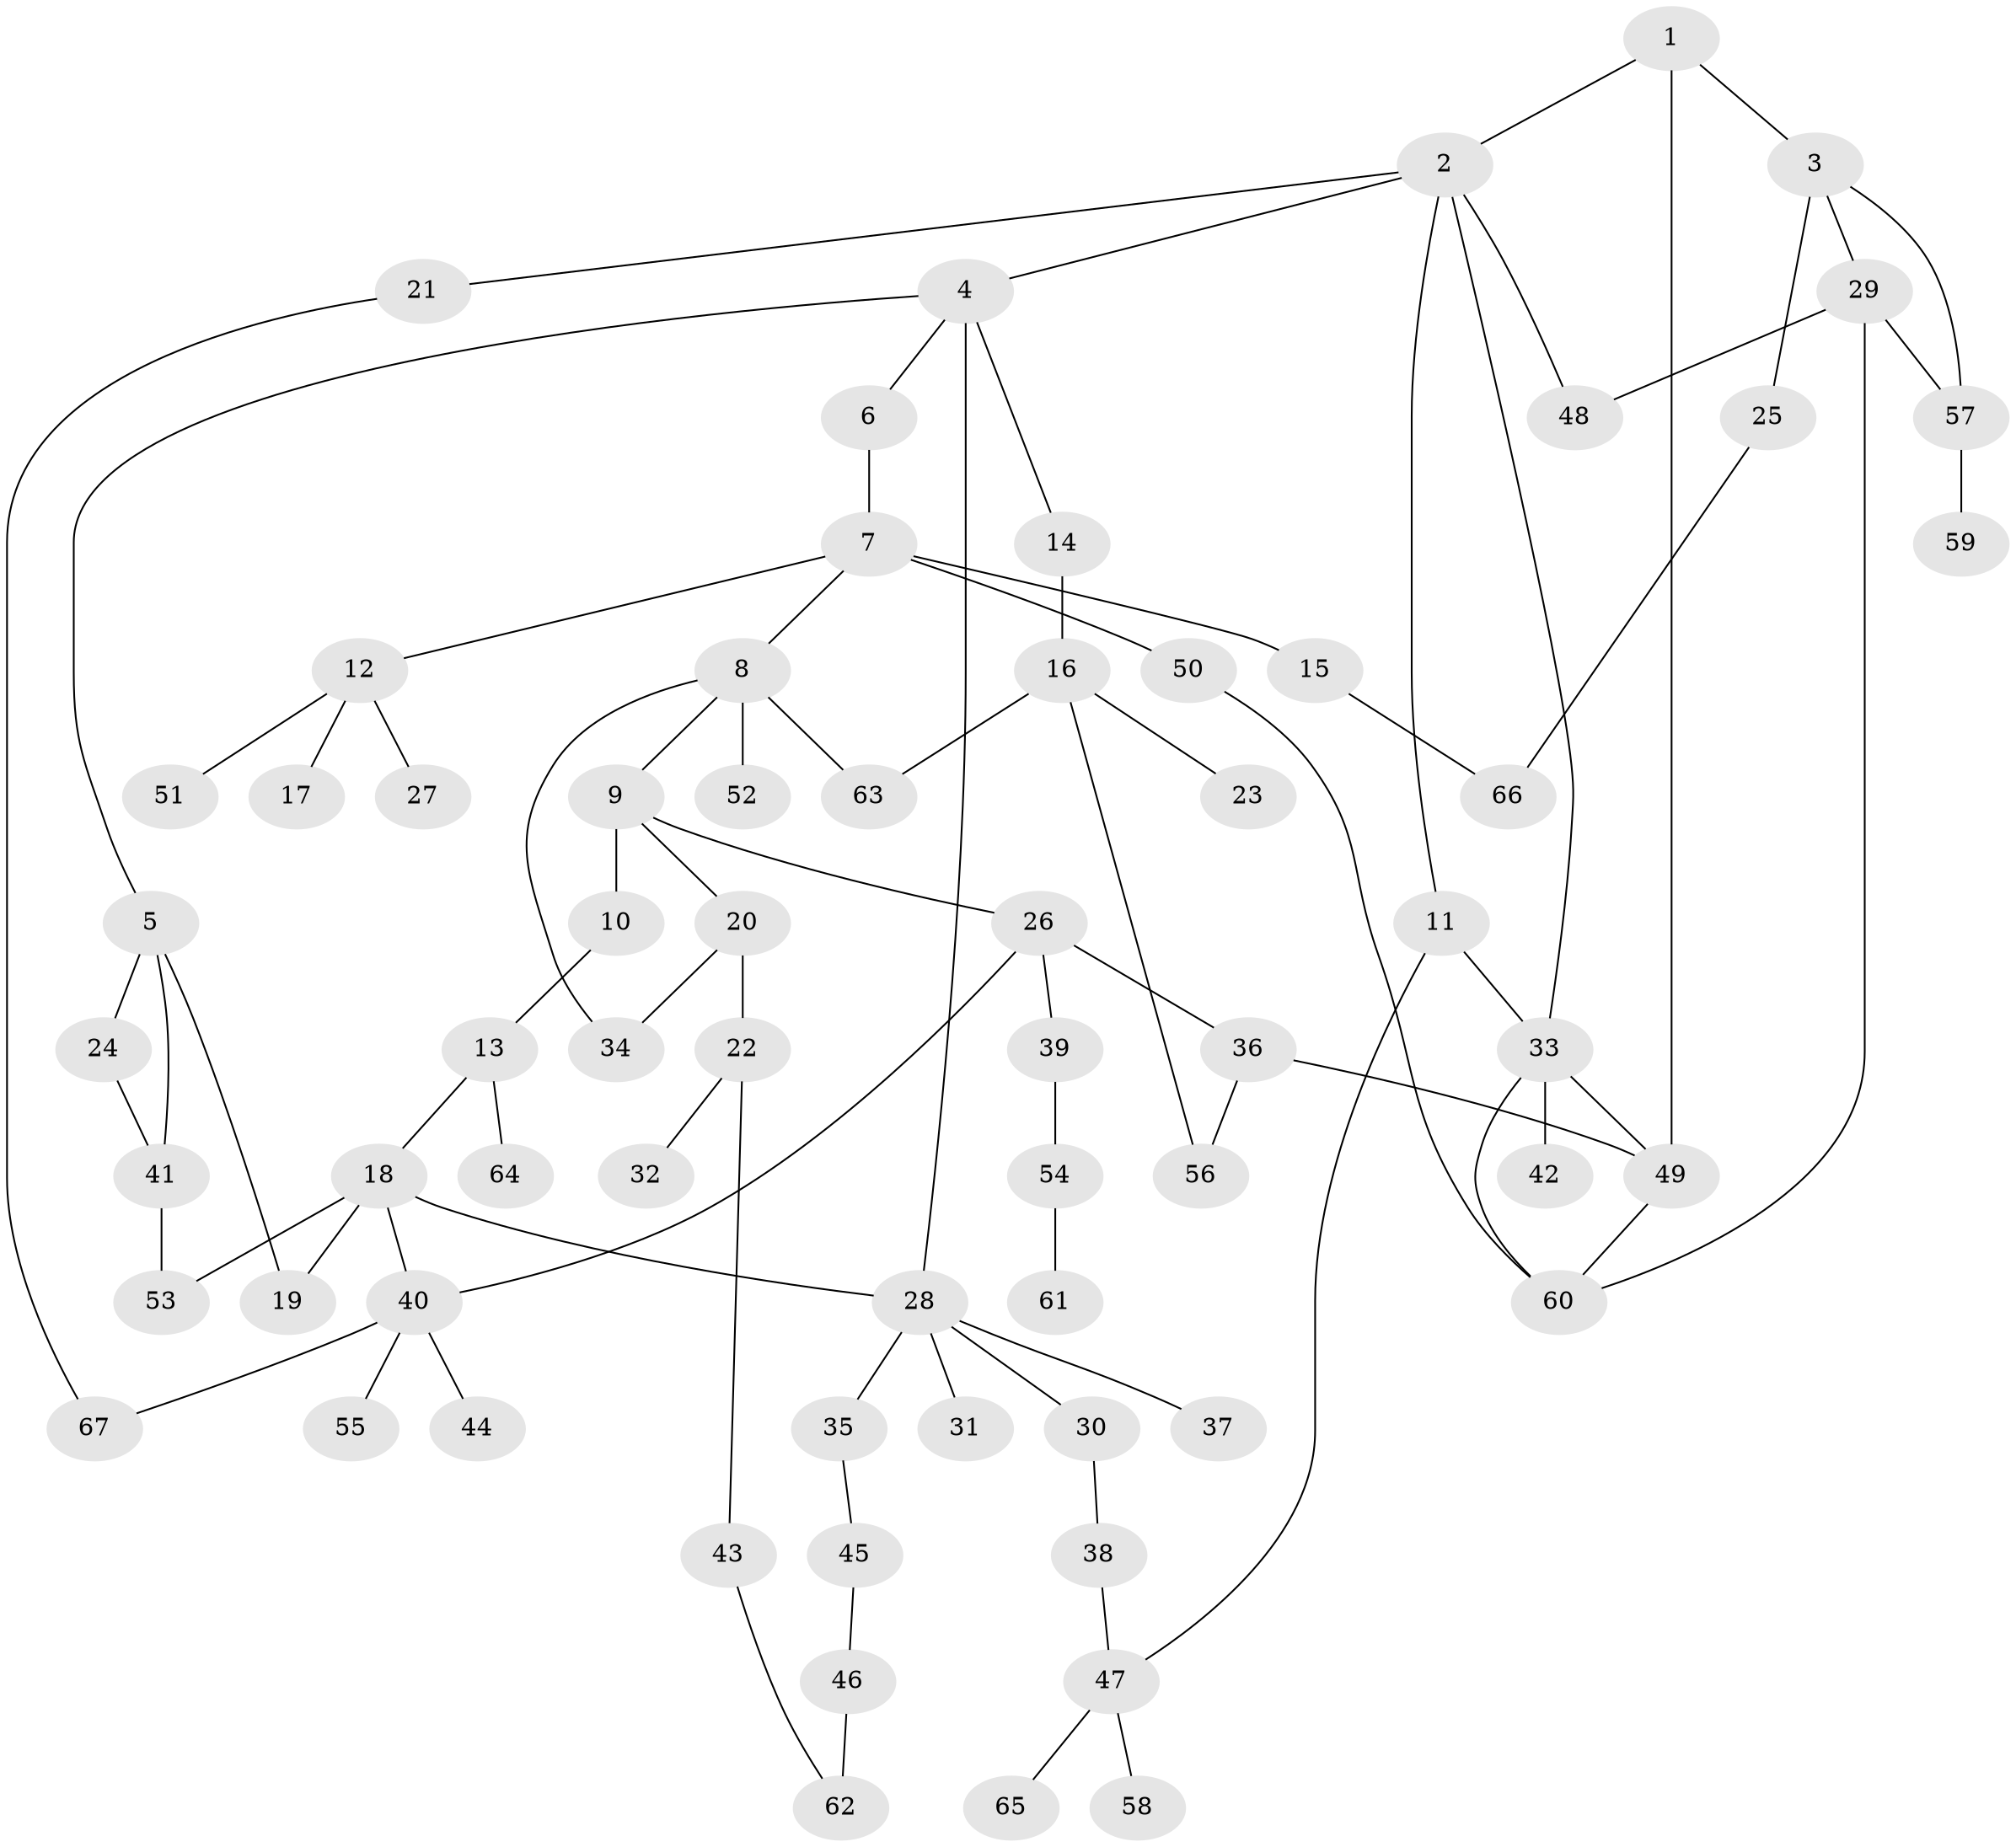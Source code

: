 // coarse degree distribution, {12: 0.038461538461538464, 4: 0.07692307692307693, 2: 0.46153846153846156, 8: 0.038461538461538464, 3: 0.11538461538461539, 1: 0.23076923076923078, 5: 0.038461538461538464}
// Generated by graph-tools (version 1.1) at 2025/17/03/04/25 18:17:07]
// undirected, 67 vertices, 86 edges
graph export_dot {
graph [start="1"]
  node [color=gray90,style=filled];
  1;
  2;
  3;
  4;
  5;
  6;
  7;
  8;
  9;
  10;
  11;
  12;
  13;
  14;
  15;
  16;
  17;
  18;
  19;
  20;
  21;
  22;
  23;
  24;
  25;
  26;
  27;
  28;
  29;
  30;
  31;
  32;
  33;
  34;
  35;
  36;
  37;
  38;
  39;
  40;
  41;
  42;
  43;
  44;
  45;
  46;
  47;
  48;
  49;
  50;
  51;
  52;
  53;
  54;
  55;
  56;
  57;
  58;
  59;
  60;
  61;
  62;
  63;
  64;
  65;
  66;
  67;
  1 -- 2;
  1 -- 3;
  1 -- 49;
  2 -- 4;
  2 -- 11;
  2 -- 21;
  2 -- 48;
  2 -- 33;
  3 -- 25;
  3 -- 29;
  3 -- 57;
  4 -- 5;
  4 -- 6;
  4 -- 14;
  4 -- 28;
  5 -- 24;
  5 -- 19;
  5 -- 41;
  6 -- 7;
  7 -- 8;
  7 -- 12;
  7 -- 15;
  7 -- 50;
  8 -- 9;
  8 -- 52;
  8 -- 34;
  8 -- 63;
  9 -- 10;
  9 -- 20;
  9 -- 26;
  10 -- 13;
  11 -- 33;
  11 -- 47;
  12 -- 17;
  12 -- 27;
  12 -- 51;
  13 -- 18;
  13 -- 64;
  14 -- 16;
  15 -- 66;
  16 -- 23;
  16 -- 56;
  16 -- 63;
  18 -- 19;
  18 -- 40;
  18 -- 53;
  18 -- 28;
  20 -- 22;
  20 -- 34;
  21 -- 67;
  22 -- 32;
  22 -- 43;
  24 -- 41;
  25 -- 66;
  26 -- 36;
  26 -- 39;
  26 -- 40;
  28 -- 30;
  28 -- 31;
  28 -- 35;
  28 -- 37;
  29 -- 60;
  29 -- 57;
  29 -- 48;
  30 -- 38;
  33 -- 42;
  33 -- 49;
  33 -- 60;
  35 -- 45;
  36 -- 56;
  36 -- 49;
  38 -- 47;
  39 -- 54;
  40 -- 44;
  40 -- 55;
  40 -- 67;
  41 -- 53;
  43 -- 62;
  45 -- 46;
  46 -- 62;
  47 -- 58;
  47 -- 65;
  49 -- 60;
  50 -- 60;
  54 -- 61;
  57 -- 59;
}
